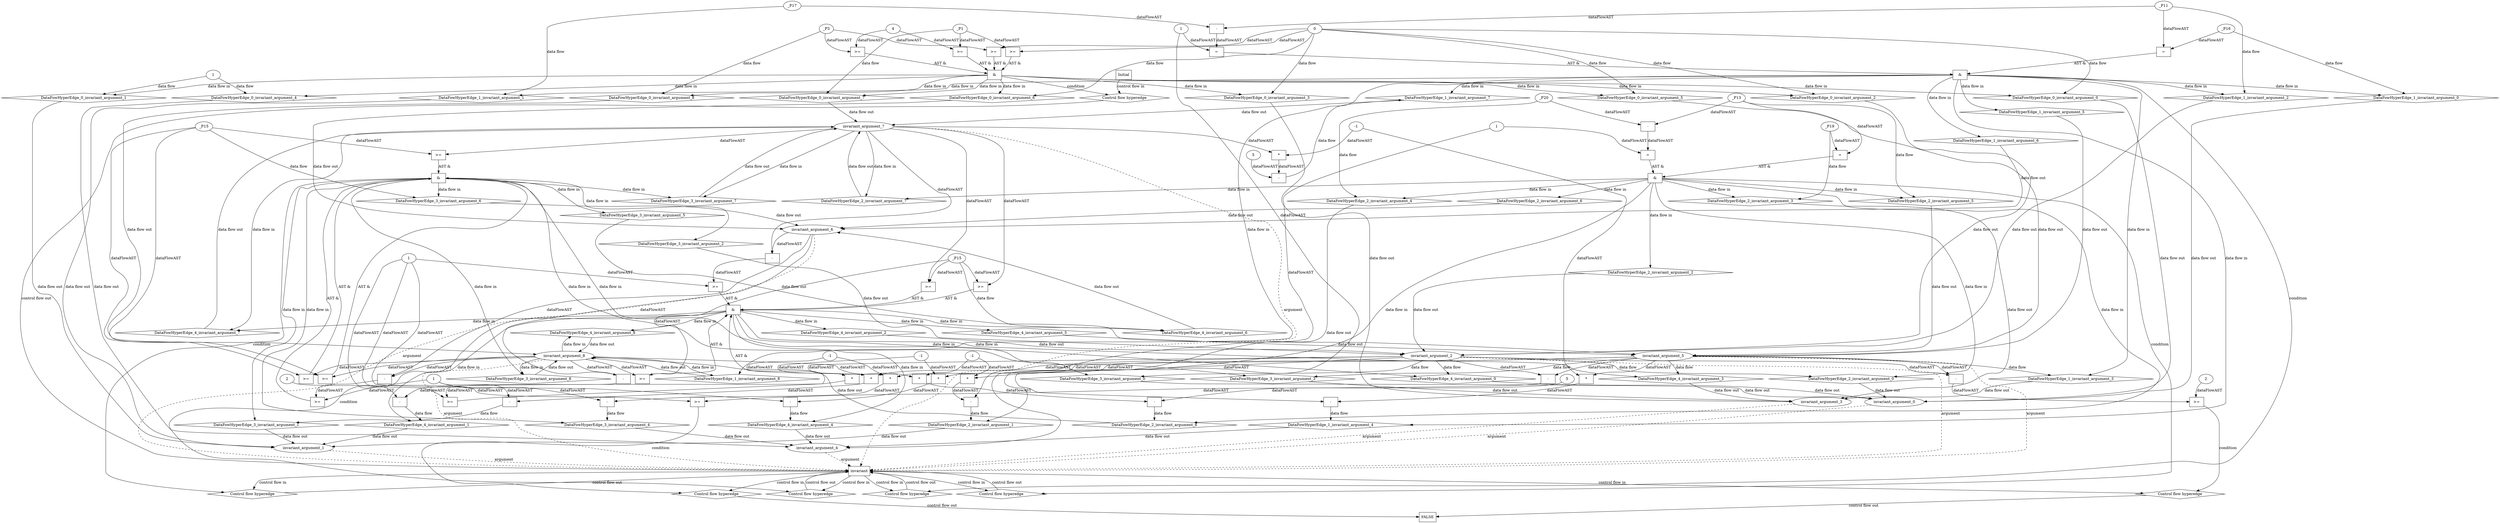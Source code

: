 digraph dag {
"invariant" [label="invariant" nodeName="invariant" class=cfn  shape="rect"];
FALSE [label="FALSE" nodeName=FALSE class=cfn  shape="rect"];
Initial [label="Initial" nodeName=Initial class=cfn  shape="rect"];
ControlFowHyperEdge_0 [label="Control flow hyperedge" nodeName=ControlFowHyperEdge_0 class=controlFlowHyperEdge shape="diamond"];
"Initial" -> ControlFowHyperEdge_0 [label="control flow in"]
ControlFowHyperEdge_0 -> "invariant" [label="control flow out"]
ControlFowHyperEdge_1 [label="Control flow hyperedge" nodeName=ControlFowHyperEdge_1 class=controlFlowHyperEdge shape="diamond"];
"invariant" -> ControlFowHyperEdge_1 [label="control flow in"]
ControlFowHyperEdge_1 -> "invariant" [label="control flow out"]
ControlFowHyperEdge_2 [label="Control flow hyperedge" nodeName=ControlFowHyperEdge_2 class=controlFlowHyperEdge shape="diamond"];
"invariant" -> ControlFowHyperEdge_2 [label="control flow in"]
ControlFowHyperEdge_2 -> "invariant" [label="control flow out"]
ControlFowHyperEdge_3 [label="Control flow hyperedge" nodeName=ControlFowHyperEdge_3 class=controlFlowHyperEdge shape="diamond"];
"invariant" -> ControlFowHyperEdge_3 [label="control flow in"]
ControlFowHyperEdge_3 -> "invariant" [label="control flow out"]
ControlFowHyperEdge_4 [label="Control flow hyperedge" nodeName=ControlFowHyperEdge_4 class=controlFlowHyperEdge shape="diamond"];
"invariant" -> ControlFowHyperEdge_4 [label="control flow in"]
ControlFowHyperEdge_4 -> "invariant" [label="control flow out"]
ControlFowHyperEdge_5 [label="Control flow hyperedge" nodeName=ControlFowHyperEdge_5 class=controlFlowHyperEdge shape="diamond"];
"invariant" -> ControlFowHyperEdge_5 [label="control flow in"]
ControlFowHyperEdge_5 -> "FALSE" [label="control flow out"]
ControlFowHyperEdge_6 [label="Control flow hyperedge" nodeName=ControlFowHyperEdge_6 class=controlFlowHyperEdge shape="diamond"];
"invariant" -> ControlFowHyperEdge_6 [label="control flow in"]
ControlFowHyperEdge_6 -> "FALSE" [label="control flow out"]
"invariant_argument_0" [label="invariant_argument_0" nodeName=argument0 class=argument  head="invariant" shape="oval"];
"invariant_argument_0" -> "invariant"[label="argument" style="dashed"]
"invariant_argument_1" [label="invariant_argument_1" nodeName=argument1 class=argument  head="invariant" shape="oval"];
"invariant_argument_1" -> "invariant"[label="argument" style="dashed"]
"invariant_argument_2" [label="invariant_argument_2" nodeName=argument2 class=argument  head="invariant" shape="oval"];
"invariant_argument_2" -> "invariant"[label="argument" style="dashed"]
"invariant_argument_3" [label="invariant_argument_3" nodeName=argument3 class=argument  head="invariant" shape="oval"];
"invariant_argument_3" -> "invariant"[label="argument" style="dashed"]
"invariant_argument_4" [label="invariant_argument_4" nodeName=argument4 class=argument  head="invariant" shape="oval"];
"invariant_argument_4" -> "invariant"[label="argument" style="dashed"]
"invariant_argument_5" [label="invariant_argument_5" nodeName=argument5 class=argument  head="invariant" shape="oval"];
"invariant_argument_5" -> "invariant"[label="argument" style="dashed"]
"invariant_argument_6" [label="invariant_argument_6" nodeName=argument6 class=argument  head="invariant" shape="oval"];
"invariant_argument_6" -> "invariant"[label="argument" style="dashed"]
"invariant_argument_7" [label="invariant_argument_7" nodeName=argument7 class=argument  head="invariant" shape="oval"];
"invariant_argument_7" -> "invariant"[label="argument" style="dashed"]
"invariant_argument_8" [label="invariant_argument_8" nodeName=argument8 class=argument  head="invariant" shape="oval"];
"invariant_argument_8" -> "invariant"[label="argument" style="dashed"]

"xxxinvariant___Initial_0xxx_and" [label="&" nodeName="xxxinvariant___Initial_0xxx_and" class=Operator shape="rect"];
"xxxinvariant___Initial_0xxxguard_0_node_0" [label=">=" nodeName="xxxinvariant___Initial_0xxxguard_0_node_0" class=Operator  shape="rect"];
"xxxinvariant___Initial_0xxxdataFlow7_node_0" -> "xxxinvariant___Initial_0xxxguard_0_node_0"[label="dataFlowAST"]
"xxxinvariant___Initial_0xxxdataFlow_0_node_0" -> "xxxinvariant___Initial_0xxxguard_0_node_0"[label="dataFlowAST"]

"xxxinvariant___Initial_0xxxguard_0_node_0" -> "xxxinvariant___Initial_0xxx_and" [label="AST &"];
"xxxinvariant___Initial_0xxxguard1_node_0" [label=">=" nodeName="xxxinvariant___Initial_0xxxguard1_node_0" class=Operator  shape="rect"];
"xxxinvariant___Initial_0xxxguard1_node_1" [label="4" nodeName="xxxinvariant___Initial_0xxxguard1_node_1" class=Literal ];
"xxxinvariant___Initial_0xxxguard1_node_1" -> "xxxinvariant___Initial_0xxxguard1_node_0"[label="dataFlowAST"]
"xxxinvariant___Initial_0xxxdataFlow7_node_0" -> "xxxinvariant___Initial_0xxxguard1_node_0"[label="dataFlowAST"]

"xxxinvariant___Initial_0xxxguard1_node_0" -> "xxxinvariant___Initial_0xxx_and" [label="AST &"];
"xxxinvariant___Initial_0xxxguard2_node_0" [label=">=" nodeName="xxxinvariant___Initial_0xxxguard2_node_0" class=Operator  shape="rect"];
"xxxinvariant___Initial_0xxxdataFlow1_node_0" -> "xxxinvariant___Initial_0xxxguard2_node_0"[label="dataFlowAST"]
"xxxinvariant___Initial_0xxxdataFlow_0_node_0" -> "xxxinvariant___Initial_0xxxguard2_node_0"[label="dataFlowAST"]

"xxxinvariant___Initial_0xxxguard2_node_0" -> "xxxinvariant___Initial_0xxx_and" [label="AST &"];
"xxxinvariant___Initial_0xxxguard3_node_0" [label=">=" nodeName="xxxinvariant___Initial_0xxxguard3_node_0" class=Operator  shape="rect"];
"xxxinvariant___Initial_0xxxguard1_node_1" -> "xxxinvariant___Initial_0xxxguard3_node_0"[label="dataFlowAST"]
"xxxinvariant___Initial_0xxxdataFlow1_node_0" -> "xxxinvariant___Initial_0xxxguard3_node_0"[label="dataFlowAST"]

"xxxinvariant___Initial_0xxxguard3_node_0" -> "xxxinvariant___Initial_0xxx_and" [label="AST &"];
"xxxinvariant___Initial_0xxx_and" -> "ControlFowHyperEdge_0" [label="condition"];
"xxxinvariant___Initial_0xxxdataFlow_0_node_0" [label="0" nodeName="xxxinvariant___Initial_0xxxdataFlow_0_node_0" class=Literal ];

"xxxinvariant___Initial_0xxxdataFlow_0_node_0" -> "DataFowHyperEdge_0_invariant_argument_2" [label="data flow"];
"xxxinvariant___Initial_0xxxdataFlow1_node_0" [label="_P3" nodeName="xxxinvariant___Initial_0xxxdataFlow1_node_0" class=Constant ];

"xxxinvariant___Initial_0xxxdataFlow1_node_0" -> "DataFowHyperEdge_0_invariant_argument_8" [label="data flow"];
"xxxinvariant___Initial_0xxxdataFlow2_node_0" [label="1" nodeName="xxxinvariant___Initial_0xxxdataFlow2_node_0" class=Literal ];

"xxxinvariant___Initial_0xxxdataFlow2_node_0" -> "DataFowHyperEdge_0_invariant_argument_1" [label="data flow"];

"xxxinvariant___Initial_0xxxdataFlow2_node_0" -> "DataFowHyperEdge_0_invariant_argument_4" [label="data flow"];

"xxxinvariant___Initial_0xxxdataFlow_0_node_0" -> "DataFowHyperEdge_0_invariant_argument_0" [label="data flow"];

"xxxinvariant___Initial_0xxxdataFlow_0_node_0" -> "DataFowHyperEdge_0_invariant_argument_5" [label="data flow"];

"xxxinvariant___Initial_0xxxdataFlow_0_node_0" -> "DataFowHyperEdge_0_invariant_argument_3" [label="data flow"];
"xxxinvariant___Initial_0xxxdataFlow7_node_0" [label="_P1" nodeName="xxxinvariant___Initial_0xxxdataFlow7_node_0" class=Constant ];

"xxxinvariant___Initial_0xxxdataFlow7_node_0" -> "DataFowHyperEdge_0_invariant_argument_7" [label="data flow"];

"xxxinvariant___Initial_0xxxdataFlow_0_node_0" -> "DataFowHyperEdge_0_invariant_argument_6" [label="data flow"];
"xxxinvariant___invariant_1xxx_and" [label="&" nodeName="xxxinvariant___invariant_1xxx_and" class=Operator shape="rect"];
"xxxinvariant___invariant_1xxxguard_0_node_0" [label="=" nodeName="xxxinvariant___invariant_1xxxguard_0_node_0" class=Operator  shape="rect"];
"xxxinvariant___invariant_1xxxguard_0_node_1" [label="-" nodeName="xxxinvariant___invariant_1xxxguard_0_node_1" class= Operator shape="rect"];
"xxxinvariant___invariant_1xxxguard_0_node_1" -> "xxxinvariant___invariant_1xxxguard_0_node_0"[label="dataFlowAST"]
"xxxinvariant___invariant_1xxxdataFlow2_node_1" -> "xxxinvariant___invariant_1xxxguard_0_node_0"[label="dataFlowAST"]
"xxxinvariant___invariant_1xxxdataFlow1_node_0" -> "xxxinvariant___invariant_1xxxguard_0_node_1"[label="dataFlowAST"]
"xxxinvariant___invariant_1xxxdataFlow_0_node_0" -> "xxxinvariant___invariant_1xxxguard_0_node_1"[label="dataFlowAST"]

"xxxinvariant___invariant_1xxxguard_0_node_0" -> "xxxinvariant___invariant_1xxx_and" [label="AST &"];
"xxxinvariant___invariant_1xxxguard1_node_0" [label="=" nodeName="xxxinvariant___invariant_1xxxguard1_node_0" class=Operator  shape="rect"];
"xxxinvariant___invariant_1xxxdataFlow3_node_0" -> "xxxinvariant___invariant_1xxxguard1_node_0"[label="dataFlowAST"]
"xxxinvariant___invariant_1xxxdataFlow_0_node_0" -> "xxxinvariant___invariant_1xxxguard1_node_0"[label="dataFlowAST"]

"xxxinvariant___invariant_1xxxguard1_node_0" -> "xxxinvariant___invariant_1xxx_and" [label="AST &"];
"xxxinvariant___invariant_1xxx_and" -> "ControlFowHyperEdge_1" [label="condition"];
"xxxinvariant___invariant_1xxxdataFlow_0_node_0" [label="_P11" nodeName="xxxinvariant___invariant_1xxxdataFlow_0_node_0" class=Constant ];

"xxxinvariant___invariant_1xxxdataFlow_0_node_0" -> "DataFowHyperEdge_1_invariant_argument_2" [label="data flow"];
"xxxinvariant___invariant_1xxxdataFlow1_node_0" [label="_P17" nodeName="xxxinvariant___invariant_1xxxdataFlow1_node_0" class=Constant ];

"xxxinvariant___invariant_1xxxdataFlow1_node_0" -> "DataFowHyperEdge_1_invariant_argument_1" [label="data flow"];
"xxxinvariant___invariant_1xxxdataFlow2_node_0" [label="-" nodeName="xxxinvariant___invariant_1xxxdataFlow2_node_0" class= Operator shape="rect"];
"xxxinvariant___invariant_1xxxdataFlow2_node_1" [label="1" nodeName="xxxinvariant___invariant_1xxxdataFlow2_node_1" class=Literal ];
"xxxinvariant___invariant_1xxxdataFlow2_node_2" [label="*" nodeName="xxxinvariant___invariant_1xxxdataFlow2_node_2" class=Operator  shape="rect"];
"xxxinvariant___invariant_1xxxdataFlow2_node_3" [label="-1" nodeName="xxxinvariant___invariant_1xxxdataFlow2_node_3" class=Coeff ];
"xxxinvariant___invariant_1xxxdataFlow2_node_1" -> "xxxinvariant___invariant_1xxxdataFlow2_node_0"[label="dataFlowAST"]
"xxxinvariant___invariant_1xxxdataFlow2_node_2" -> "xxxinvariant___invariant_1xxxdataFlow2_node_0"[label="dataFlowAST"]
"invariant_argument_5" -> "xxxinvariant___invariant_1xxxdataFlow2_node_2"[label="dataFlowAST"]
"xxxinvariant___invariant_1xxxdataFlow2_node_3" -> "xxxinvariant___invariant_1xxxdataFlow2_node_2"[label="dataFlowAST"]

"xxxinvariant___invariant_1xxxdataFlow2_node_0" -> "DataFowHyperEdge_1_invariant_argument_4" [label="data flow"];
"xxxinvariant___invariant_1xxxdataFlow3_node_0" [label="_P16" nodeName="xxxinvariant___invariant_1xxxdataFlow3_node_0" class=Constant ];

"xxxinvariant___invariant_1xxxdataFlow3_node_0" -> "DataFowHyperEdge_1_invariant_argument_0" [label="data flow"];

"invariant_argument_5" -> "DataFowHyperEdge_1_invariant_argument_3" [label="data flow"];
"xxxinvariant___invariant_1xxxdataFlow5_node_0" [label="-" nodeName="xxxinvariant___invariant_1xxxdataFlow5_node_0" class= Operator shape="rect"];
"xxxinvariant___invariant_1xxxdataFlow5_node_1" [label="5" nodeName="xxxinvariant___invariant_1xxxdataFlow5_node_1" class=Literal ];
"xxxinvariant___invariant_1xxxdataFlow5_node_2" [label="*" nodeName="xxxinvariant___invariant_1xxxdataFlow5_node_2" class=Operator  shape="rect"];
"xxxinvariant___invariant_1xxxdataFlow2_node_3" [label="-1" nodeName="xxxinvariant___invariant_1xxxdataFlow2_node_3" class=Coeff ];
"xxxinvariant___invariant_1xxxdataFlow5_node_1" -> "xxxinvariant___invariant_1xxxdataFlow5_node_0"[label="dataFlowAST"]
"xxxinvariant___invariant_1xxxdataFlow5_node_2" -> "xxxinvariant___invariant_1xxxdataFlow5_node_0"[label="dataFlowAST"]
"invariant_argument_7" -> "xxxinvariant___invariant_1xxxdataFlow5_node_2"[label="dataFlowAST"]
"xxxinvariant___invariant_1xxxdataFlow2_node_3" -> "xxxinvariant___invariant_1xxxdataFlow5_node_2"[label="dataFlowAST"]

"xxxinvariant___invariant_1xxxdataFlow5_node_0" -> "DataFowHyperEdge_1_invariant_argument_7" [label="data flow"];
"xxxinvariant___invariant_2xxx_and" [label="&" nodeName="xxxinvariant___invariant_2xxx_and" class=Operator shape="rect"];
"xxxinvariant___invariant_2xxxguard_0_node_0" [label="=" nodeName="xxxinvariant___invariant_2xxxguard_0_node_0" class=Operator  shape="rect"];
"xxxinvariant___invariant_2xxxguard_0_node_1" [label="-" nodeName="xxxinvariant___invariant_2xxxguard_0_node_1" class= Operator shape="rect"];
"xxxinvariant___invariant_2xxxguard_0_node_1" -> "xxxinvariant___invariant_2xxxguard_0_node_0"[label="dataFlowAST"]
"xxxinvariant___invariant_2xxxdataFlow1_node_1" -> "xxxinvariant___invariant_2xxxguard_0_node_0"[label="dataFlowAST"]
"xxxinvariant___invariant_2xxxdataFlow2_node_0" -> "xxxinvariant___invariant_2xxxguard_0_node_1"[label="dataFlowAST"]
"xxxinvariant___invariant_2xxxdataFlow4_node_0" -> "xxxinvariant___invariant_2xxxguard_0_node_1"[label="dataFlowAST"]

"xxxinvariant___invariant_2xxxguard_0_node_0" -> "xxxinvariant___invariant_2xxx_and" [label="AST &"];
"xxxinvariant___invariant_2xxxguard1_node_0" [label="=" nodeName="xxxinvariant___invariant_2xxxguard1_node_0" class=Operator  shape="rect"];
"xxxinvariant___invariant_2xxxdataFlow5_node_0" -> "xxxinvariant___invariant_2xxxguard1_node_0"[label="dataFlowAST"]
"xxxinvariant___invariant_2xxxdataFlow4_node_0" -> "xxxinvariant___invariant_2xxxguard1_node_0"[label="dataFlowAST"]

"xxxinvariant___invariant_2xxxguard1_node_0" -> "xxxinvariant___invariant_2xxx_and" [label="AST &"];
"xxxinvariant___invariant_2xxx_and" -> "ControlFowHyperEdge_2" [label="condition"];
"xxxinvariant___invariant_2xxxdataFlow_0_node_0" [label="-" nodeName="xxxinvariant___invariant_2xxxdataFlow_0_node_0" class= Operator shape="rect"];
"xxxinvariant___invariant_2xxxdataFlow_0_node_1" [label="5" nodeName="xxxinvariant___invariant_2xxxdataFlow_0_node_1" class=Literal ];
"xxxinvariant___invariant_2xxxdataFlow_0_node_2" [label="*" nodeName="xxxinvariant___invariant_2xxxdataFlow_0_node_2" class=Operator  shape="rect"];
"xxxinvariant___invariant_2xxxdataFlow_0_node_3" [label="-1" nodeName="xxxinvariant___invariant_2xxxdataFlow_0_node_3" class=Coeff ];
"xxxinvariant___invariant_2xxxdataFlow_0_node_1" -> "xxxinvariant___invariant_2xxxdataFlow_0_node_0"[label="dataFlowAST"]
"xxxinvariant___invariant_2xxxdataFlow_0_node_2" -> "xxxinvariant___invariant_2xxxdataFlow_0_node_0"[label="dataFlowAST"]
"invariant_argument_8" -> "xxxinvariant___invariant_2xxxdataFlow_0_node_2"[label="dataFlowAST"]
"xxxinvariant___invariant_2xxxdataFlow_0_node_3" -> "xxxinvariant___invariant_2xxxdataFlow_0_node_2"[label="dataFlowAST"]

"xxxinvariant___invariant_2xxxdataFlow_0_node_0" -> "DataFowHyperEdge_2_invariant_argument_8" [label="data flow"];
"xxxinvariant___invariant_2xxxdataFlow1_node_0" [label="-" nodeName="xxxinvariant___invariant_2xxxdataFlow1_node_0" class= Operator shape="rect"];
"xxxinvariant___invariant_2xxxdataFlow1_node_1" [label="1" nodeName="xxxinvariant___invariant_2xxxdataFlow1_node_1" class=Literal ];
"xxxinvariant___invariant_2xxxdataFlow1_node_2" [label="*" nodeName="xxxinvariant___invariant_2xxxdataFlow1_node_2" class=Operator  shape="rect"];
"xxxinvariant___invariant_2xxxdataFlow_0_node_3" [label="-1" nodeName="xxxinvariant___invariant_2xxxdataFlow_0_node_3" class=Coeff ];
"xxxinvariant___invariant_2xxxdataFlow1_node_1" -> "xxxinvariant___invariant_2xxxdataFlow1_node_0"[label="dataFlowAST"]
"xxxinvariant___invariant_2xxxdataFlow1_node_2" -> "xxxinvariant___invariant_2xxxdataFlow1_node_0"[label="dataFlowAST"]
"invariant_argument_2" -> "xxxinvariant___invariant_2xxxdataFlow1_node_2"[label="dataFlowAST"]
"xxxinvariant___invariant_2xxxdataFlow_0_node_3" -> "xxxinvariant___invariant_2xxxdataFlow1_node_2"[label="dataFlowAST"]

"xxxinvariant___invariant_2xxxdataFlow1_node_0" -> "DataFowHyperEdge_2_invariant_argument_1" [label="data flow"];
"xxxinvariant___invariant_2xxxdataFlow2_node_0" [label="_P20" nodeName="xxxinvariant___invariant_2xxxdataFlow2_node_0" class=Constant ];

"xxxinvariant___invariant_2xxxdataFlow2_node_0" -> "DataFowHyperEdge_2_invariant_argument_4" [label="data flow"];

"invariant_argument_2" -> "DataFowHyperEdge_2_invariant_argument_0" [label="data flow"];
"xxxinvariant___invariant_2xxxdataFlow4_node_0" [label="_P13" nodeName="xxxinvariant___invariant_2xxxdataFlow4_node_0" class=Constant ];

"xxxinvariant___invariant_2xxxdataFlow4_node_0" -> "DataFowHyperEdge_2_invariant_argument_5" [label="data flow"];
"xxxinvariant___invariant_2xxxdataFlow5_node_0" [label="_P19" nodeName="xxxinvariant___invariant_2xxxdataFlow5_node_0" class=Constant ];

"xxxinvariant___invariant_2xxxdataFlow5_node_0" -> "DataFowHyperEdge_2_invariant_argument_3" [label="data flow"];
"xxxinvariant___invariant_3xxx_and" [label="&" nodeName="xxxinvariant___invariant_3xxx_and" class=Operator shape="rect"];
"xxxinvariant___invariant_3xxxguard_0_node_0" [label=">=" nodeName="xxxinvariant___invariant_3xxxguard_0_node_0" class=Operator  shape="rect"];
"invariant_argument_8" -> "xxxinvariant___invariant_3xxxguard_0_node_0"[label="dataFlowAST"]
"xxxinvariant___invariant_3xxxdataFlow4_node_0" -> "xxxinvariant___invariant_3xxxguard_0_node_0"[label="dataFlowAST"]

"xxxinvariant___invariant_3xxxguard_0_node_0" -> "xxxinvariant___invariant_3xxx_and" [label="AST &"];
"xxxinvariant___invariant_3xxxguard1_node_0" [label=">=" nodeName="xxxinvariant___invariant_3xxxguard1_node_0" class=Operator  shape="rect"];
"invariant_argument_7" -> "xxxinvariant___invariant_3xxxguard1_node_0"[label="dataFlowAST"]
"xxxinvariant___invariant_3xxxdataFlow4_node_0" -> "xxxinvariant___invariant_3xxxguard1_node_0"[label="dataFlowAST"]

"xxxinvariant___invariant_3xxxguard1_node_0" -> "xxxinvariant___invariant_3xxx_and" [label="AST &"];
"xxxinvariant___invariant_3xxxguard2_node_0" [label=">=" nodeName="xxxinvariant___invariant_3xxxguard2_node_0" class=Operator  shape="rect"];
"xxxinvariant___invariant_3xxxdataFlow4_node_0" -> "xxxinvariant___invariant_3xxxguard2_node_0"[label="dataFlowAST"]
"invariant_argument_8" -> "xxxinvariant___invariant_3xxxguard2_node_0"[label="dataFlowAST"]

"xxxinvariant___invariant_3xxxguard2_node_0" -> "xxxinvariant___invariant_3xxx_and" [label="AST &"];
"xxxinvariant___invariant_3xxxguard3_node_0" [label=">=" nodeName="xxxinvariant___invariant_3xxxguard3_node_0" class=Operator  shape="rect"];
"xxxinvariant___invariant_3xxxguard3_node_1" [label="-" nodeName="xxxinvariant___invariant_3xxxguard3_node_1" class= Operator shape="rect"];
"xxxinvariant___invariant_3xxxguard3_node_1" -> "xxxinvariant___invariant_3xxxguard3_node_0"[label="dataFlowAST"]
"xxxinvariant___invariant_3xxxdataFlow_0_node_1" -> "xxxinvariant___invariant_3xxxguard3_node_0"[label="dataFlowAST"]
"invariant_argument_8" -> "xxxinvariant___invariant_3xxxguard3_node_1"[label="dataFlowAST"]
"invariant_argument_6" -> "xxxinvariant___invariant_3xxxguard3_node_1"[label="dataFlowAST"]

"xxxinvariant___invariant_3xxxguard3_node_0" -> "xxxinvariant___invariant_3xxx_and" [label="AST &"];
"xxxinvariant___invariant_3xxx_and" -> "ControlFowHyperEdge_3" [label="condition"];
"xxxinvariant___invariant_3xxxdataFlow_0_node_0" [label="-" nodeName="xxxinvariant___invariant_3xxxdataFlow_0_node_0" class= Operator shape="rect"];
"xxxinvariant___invariant_3xxxdataFlow_0_node_1" [label="1" nodeName="xxxinvariant___invariant_3xxxdataFlow_0_node_1" class=Literal ];
"xxxinvariant___invariant_3xxxdataFlow_0_node_2" [label="*" nodeName="xxxinvariant___invariant_3xxxdataFlow_0_node_2" class=Operator  shape="rect"];
"xxxinvariant___invariant_3xxxdataFlow_0_node_3" [label="-1" nodeName="xxxinvariant___invariant_3xxxdataFlow_0_node_3" class=Coeff ];
"xxxinvariant___invariant_3xxxdataFlow_0_node_1" -> "xxxinvariant___invariant_3xxxdataFlow_0_node_0"[label="dataFlowAST"]
"xxxinvariant___invariant_3xxxdataFlow_0_node_2" -> "xxxinvariant___invariant_3xxxdataFlow_0_node_0"[label="dataFlowAST"]
"invariant_argument_2" -> "xxxinvariant___invariant_3xxxdataFlow_0_node_2"[label="dataFlowAST"]
"xxxinvariant___invariant_3xxxdataFlow_0_node_3" -> "xxxinvariant___invariant_3xxxdataFlow_0_node_2"[label="dataFlowAST"]

"xxxinvariant___invariant_3xxxdataFlow_0_node_0" -> "DataFowHyperEdge_3_invariant_argument_1" [label="data flow"];
"xxxinvariant___invariant_3xxxdataFlow1_node_0" [label="-" nodeName="xxxinvariant___invariant_3xxxdataFlow1_node_0" class= Operator shape="rect"];
"xxxinvariant___invariant_3xxxdataFlow1_node_2" [label="*" nodeName="xxxinvariant___invariant_3xxxdataFlow1_node_2" class=Operator  shape="rect"];
"xxxinvariant___invariant_3xxxdataFlow_0_node_3" [label="-1" nodeName="xxxinvariant___invariant_3xxxdataFlow_0_node_3" class=Coeff ];
"xxxinvariant___invariant_3xxxdataFlow_0_node_1" -> "xxxinvariant___invariant_3xxxdataFlow1_node_0"[label="dataFlowAST"]
"xxxinvariant___invariant_3xxxdataFlow1_node_2" -> "xxxinvariant___invariant_3xxxdataFlow1_node_0"[label="dataFlowAST"]
"invariant_argument_5" -> "xxxinvariant___invariant_3xxxdataFlow1_node_2"[label="dataFlowAST"]
"xxxinvariant___invariant_3xxxdataFlow_0_node_3" -> "xxxinvariant___invariant_3xxxdataFlow1_node_2"[label="dataFlowAST"]

"xxxinvariant___invariant_3xxxdataFlow1_node_0" -> "DataFowHyperEdge_3_invariant_argument_4" [label="data flow"];

"invariant_argument_2" -> "DataFowHyperEdge_3_invariant_argument_0" [label="data flow"];

"invariant_argument_5" -> "DataFowHyperEdge_3_invariant_argument_3" [label="data flow"];
"xxxinvariant___invariant_3xxxdataFlow4_node_0" [label="_P15" nodeName="xxxinvariant___invariant_3xxxdataFlow4_node_0" class=Constant ];

"xxxinvariant___invariant_3xxxdataFlow4_node_0" -> "DataFowHyperEdge_3_invariant_argument_6" [label="data flow"];
"xxxinvariant___invariant_4xxx_and" [label="&" nodeName="xxxinvariant___invariant_4xxx_and" class=Operator shape="rect"];
"xxxinvariant___invariant_4xxxguard4_node_0" [label=">=" nodeName="xxxinvariant___invariant_4xxxguard4_node_0" class=Operator  shape="rect"];
"xxxinvariant___invariant_4xxxdataFlow4_node_0" -> "xxxinvariant___invariant_4xxxguard4_node_0"[label="dataFlowAST"]
"invariant_argument_7" -> "xxxinvariant___invariant_4xxxguard4_node_0"[label="dataFlowAST"]

"xxxinvariant___invariant_4xxxguard4_node_0" -> "xxxinvariant___invariant_4xxx_and" [label="AST &"];
"xxxinvariant___invariant_4xxxguard_0_node_0" [label=">=" nodeName="xxxinvariant___invariant_4xxxguard_0_node_0" class=Operator  shape="rect"];
"xxxinvariant___invariant_4xxxguard_0_node_1" [label="-" nodeName="xxxinvariant___invariant_4xxxguard_0_node_1" class= Operator shape="rect"];
"xxxinvariant___invariant_4xxxguard_0_node_1" -> "xxxinvariant___invariant_4xxxguard_0_node_0"[label="dataFlowAST"]
"xxxinvariant___invariant_4xxxdataFlow_0_node_1" -> "xxxinvariant___invariant_4xxxguard_0_node_0"[label="dataFlowAST"]
"invariant_argument_7" -> "xxxinvariant___invariant_4xxxguard_0_node_1"[label="dataFlowAST"]
"invariant_argument_6" -> "xxxinvariant___invariant_4xxxguard_0_node_1"[label="dataFlowAST"]

"xxxinvariant___invariant_4xxxguard_0_node_0" -> "xxxinvariant___invariant_4xxx_and" [label="AST &"];
"xxxinvariant___invariant_4xxxguard1_node_0" [label=">=" nodeName="xxxinvariant___invariant_4xxxguard1_node_0" class=Operator  shape="rect"];
"xxxinvariant___invariant_4xxxguard1_node_1" [label="-" nodeName="xxxinvariant___invariant_4xxxguard1_node_1" class= Operator shape="rect"];
"xxxinvariant___invariant_4xxxguard1_node_1" -> "xxxinvariant___invariant_4xxxguard1_node_0"[label="dataFlowAST"]
"xxxinvariant___invariant_4xxxdataFlow_0_node_1" -> "xxxinvariant___invariant_4xxxguard1_node_0"[label="dataFlowAST"]
"invariant_argument_8" -> "xxxinvariant___invariant_4xxxguard1_node_1"[label="dataFlowAST"]
"invariant_argument_6" -> "xxxinvariant___invariant_4xxxguard1_node_1"[label="dataFlowAST"]

"xxxinvariant___invariant_4xxxguard1_node_0" -> "xxxinvariant___invariant_4xxx_and" [label="AST &"];
"xxxinvariant___invariant_4xxxguard2_node_0" [label=">=" nodeName="xxxinvariant___invariant_4xxxguard2_node_0" class=Operator  shape="rect"];
"invariant_argument_8" -> "xxxinvariant___invariant_4xxxguard2_node_0"[label="dataFlowAST"]
"xxxinvariant___invariant_4xxxdataFlow4_node_0" -> "xxxinvariant___invariant_4xxxguard2_node_0"[label="dataFlowAST"]

"xxxinvariant___invariant_4xxxguard2_node_0" -> "xxxinvariant___invariant_4xxx_and" [label="AST &"];
"xxxinvariant___invariant_4xxxguard3_node_0" [label=">=" nodeName="xxxinvariant___invariant_4xxxguard3_node_0" class=Operator  shape="rect"];
"invariant_argument_7" -> "xxxinvariant___invariant_4xxxguard3_node_0"[label="dataFlowAST"]
"xxxinvariant___invariant_4xxxdataFlow4_node_0" -> "xxxinvariant___invariant_4xxxguard3_node_0"[label="dataFlowAST"]

"xxxinvariant___invariant_4xxxguard3_node_0" -> "xxxinvariant___invariant_4xxx_and" [label="AST &"];
"xxxinvariant___invariant_4xxx_and" -> "ControlFowHyperEdge_4" [label="condition"];
"xxxinvariant___invariant_4xxxdataFlow_0_node_0" [label="-" nodeName="xxxinvariant___invariant_4xxxdataFlow_0_node_0" class= Operator shape="rect"];
"xxxinvariant___invariant_4xxxdataFlow_0_node_1" [label="1" nodeName="xxxinvariant___invariant_4xxxdataFlow_0_node_1" class=Literal ];
"xxxinvariant___invariant_4xxxdataFlow_0_node_2" [label="*" nodeName="xxxinvariant___invariant_4xxxdataFlow_0_node_2" class=Operator  shape="rect"];
"xxxinvariant___invariant_4xxxdataFlow_0_node_3" [label="-1" nodeName="xxxinvariant___invariant_4xxxdataFlow_0_node_3" class=Coeff ];
"xxxinvariant___invariant_4xxxdataFlow_0_node_1" -> "xxxinvariant___invariant_4xxxdataFlow_0_node_0"[label="dataFlowAST"]
"xxxinvariant___invariant_4xxxdataFlow_0_node_2" -> "xxxinvariant___invariant_4xxxdataFlow_0_node_0"[label="dataFlowAST"]
"invariant_argument_2" -> "xxxinvariant___invariant_4xxxdataFlow_0_node_2"[label="dataFlowAST"]
"xxxinvariant___invariant_4xxxdataFlow_0_node_3" -> "xxxinvariant___invariant_4xxxdataFlow_0_node_2"[label="dataFlowAST"]

"xxxinvariant___invariant_4xxxdataFlow_0_node_0" -> "DataFowHyperEdge_4_invariant_argument_1" [label="data flow"];
"xxxinvariant___invariant_4xxxdataFlow1_node_0" [label="-" nodeName="xxxinvariant___invariant_4xxxdataFlow1_node_0" class= Operator shape="rect"];
"xxxinvariant___invariant_4xxxdataFlow1_node_2" [label="*" nodeName="xxxinvariant___invariant_4xxxdataFlow1_node_2" class=Operator  shape="rect"];
"xxxinvariant___invariant_4xxxdataFlow_0_node_3" [label="-1" nodeName="xxxinvariant___invariant_4xxxdataFlow_0_node_3" class=Coeff ];
"xxxinvariant___invariant_4xxxdataFlow_0_node_1" -> "xxxinvariant___invariant_4xxxdataFlow1_node_0"[label="dataFlowAST"]
"xxxinvariant___invariant_4xxxdataFlow1_node_2" -> "xxxinvariant___invariant_4xxxdataFlow1_node_0"[label="dataFlowAST"]
"invariant_argument_5" -> "xxxinvariant___invariant_4xxxdataFlow1_node_2"[label="dataFlowAST"]
"xxxinvariant___invariant_4xxxdataFlow_0_node_3" -> "xxxinvariant___invariant_4xxxdataFlow1_node_2"[label="dataFlowAST"]

"xxxinvariant___invariant_4xxxdataFlow1_node_0" -> "DataFowHyperEdge_4_invariant_argument_4" [label="data flow"];

"invariant_argument_2" -> "DataFowHyperEdge_4_invariant_argument_0" [label="data flow"];

"invariant_argument_5" -> "DataFowHyperEdge_4_invariant_argument_3" [label="data flow"];
"xxxinvariant___invariant_4xxxdataFlow4_node_0" [label="_P15" nodeName="xxxinvariant___invariant_4xxxdataFlow4_node_0" class=Constant ];

"xxxinvariant___invariant_4xxxdataFlow4_node_0" -> "DataFowHyperEdge_4_invariant_argument_6" [label="data flow"];
"xxxFALSE___invariant_5xxxguard_0_node_0" [label=">=" nodeName="xxxFALSE___invariant_5xxxguard_0_node_0" class=Operator  shape="rect"];
"xxxFALSE___invariant_5xxxguard_0_node_1" [label="-" nodeName="xxxFALSE___invariant_5xxxguard_0_node_1" class= Operator shape="rect"];
"xxxFALSE___invariant_5xxxguard_0_node_4" [label="2" nodeName="xxxFALSE___invariant_5xxxguard_0_node_4" class=Literal ];
"xxxFALSE___invariant_5xxxguard_0_node_1" -> "xxxFALSE___invariant_5xxxguard_0_node_0"[label="dataFlowAST"]
"xxxFALSE___invariant_5xxxguard_0_node_4" -> "xxxFALSE___invariant_5xxxguard_0_node_0"[label="dataFlowAST"]
"invariant_argument_2" -> "xxxFALSE___invariant_5xxxguard_0_node_1"[label="dataFlowAST"]
"invariant_argument_5" -> "xxxFALSE___invariant_5xxxguard_0_node_1"[label="dataFlowAST"]

"xxxFALSE___invariant_5xxxguard_0_node_0" -> "ControlFowHyperEdge_5" [label="condition"];
"xxxFALSE___invariant_6xxxguard_0_node_0" [label=">=" nodeName="xxxFALSE___invariant_6xxxguard_0_node_0" class=Operator  shape="rect"];
"xxxFALSE___invariant_6xxxguard_0_node_1" [label="-" nodeName="xxxFALSE___invariant_6xxxguard_0_node_1" class= Operator shape="rect"];
"xxxFALSE___invariant_6xxxguard_0_node_4" [label="2" nodeName="xxxFALSE___invariant_6xxxguard_0_node_4" class=Literal ];
"xxxFALSE___invariant_6xxxguard_0_node_1" -> "xxxFALSE___invariant_6xxxguard_0_node_0"[label="dataFlowAST"]
"xxxFALSE___invariant_6xxxguard_0_node_4" -> "xxxFALSE___invariant_6xxxguard_0_node_0"[label="dataFlowAST"]
"invariant_argument_5" -> "xxxFALSE___invariant_6xxxguard_0_node_1"[label="dataFlowAST"]
"invariant_argument_2" -> "xxxFALSE___invariant_6xxxguard_0_node_1"[label="dataFlowAST"]

"xxxFALSE___invariant_6xxxguard_0_node_0" -> "ControlFowHyperEdge_6" [label="condition"];
"DataFowHyperEdge_0_invariant_argument_0" [label="DataFowHyperEdge_0_invariant_argument_0" nodeName="DataFowHyperEdge_0_invariant_argument_0" class=DataFlowHyperedge shape="diamond"];
"DataFowHyperEdge_0_invariant_argument_0" -> "invariant_argument_0"[label="data flow out"]
"xxxinvariant___Initial_0xxx_and" -> "DataFowHyperEdge_0_invariant_argument_0"[label="data flow in"]
"DataFowHyperEdge_0_invariant_argument_1" [label="DataFowHyperEdge_0_invariant_argument_1" nodeName="DataFowHyperEdge_0_invariant_argument_1" class=DataFlowHyperedge shape="diamond"];
"DataFowHyperEdge_0_invariant_argument_1" -> "invariant_argument_1"[label="data flow out"]
"xxxinvariant___Initial_0xxx_and" -> "DataFowHyperEdge_0_invariant_argument_1"[label="data flow in"]
"DataFowHyperEdge_0_invariant_argument_2" [label="DataFowHyperEdge_0_invariant_argument_2" nodeName="DataFowHyperEdge_0_invariant_argument_2" class=DataFlowHyperedge shape="diamond"];
"DataFowHyperEdge_0_invariant_argument_2" -> "invariant_argument_2"[label="data flow out"]
"xxxinvariant___Initial_0xxx_and" -> "DataFowHyperEdge_0_invariant_argument_2"[label="data flow in"]
"DataFowHyperEdge_0_invariant_argument_3" [label="DataFowHyperEdge_0_invariant_argument_3" nodeName="DataFowHyperEdge_0_invariant_argument_3" class=DataFlowHyperedge shape="diamond"];
"DataFowHyperEdge_0_invariant_argument_3" -> "invariant_argument_3"[label="data flow out"]
"xxxinvariant___Initial_0xxx_and" -> "DataFowHyperEdge_0_invariant_argument_3"[label="data flow in"]
"DataFowHyperEdge_0_invariant_argument_4" [label="DataFowHyperEdge_0_invariant_argument_4" nodeName="DataFowHyperEdge_0_invariant_argument_4" class=DataFlowHyperedge shape="diamond"];
"DataFowHyperEdge_0_invariant_argument_4" -> "invariant_argument_4"[label="data flow out"]
"xxxinvariant___Initial_0xxx_and" -> "DataFowHyperEdge_0_invariant_argument_4"[label="data flow in"]
"DataFowHyperEdge_0_invariant_argument_5" [label="DataFowHyperEdge_0_invariant_argument_5" nodeName="DataFowHyperEdge_0_invariant_argument_5" class=DataFlowHyperedge shape="diamond"];
"DataFowHyperEdge_0_invariant_argument_5" -> "invariant_argument_5"[label="data flow out"]
"xxxinvariant___Initial_0xxx_and" -> "DataFowHyperEdge_0_invariant_argument_5"[label="data flow in"]
"DataFowHyperEdge_0_invariant_argument_6" [label="DataFowHyperEdge_0_invariant_argument_6" nodeName="DataFowHyperEdge_0_invariant_argument_6" class=DataFlowHyperedge shape="diamond"];
"DataFowHyperEdge_0_invariant_argument_6" -> "invariant_argument_6"[label="data flow out"]
"xxxinvariant___Initial_0xxx_and" -> "DataFowHyperEdge_0_invariant_argument_6"[label="data flow in"]
"DataFowHyperEdge_0_invariant_argument_7" [label="DataFowHyperEdge_0_invariant_argument_7" nodeName="DataFowHyperEdge_0_invariant_argument_7" class=DataFlowHyperedge shape="diamond"];
"DataFowHyperEdge_0_invariant_argument_7" -> "invariant_argument_7"[label="data flow out"]
"xxxinvariant___Initial_0xxx_and" -> "DataFowHyperEdge_0_invariant_argument_7"[label="data flow in"]
"DataFowHyperEdge_0_invariant_argument_8" [label="DataFowHyperEdge_0_invariant_argument_8" nodeName="DataFowHyperEdge_0_invariant_argument_8" class=DataFlowHyperedge shape="diamond"];
"DataFowHyperEdge_0_invariant_argument_8" -> "invariant_argument_8"[label="data flow out"]
"xxxinvariant___Initial_0xxx_and" -> "DataFowHyperEdge_0_invariant_argument_8"[label="data flow in"]
"DataFowHyperEdge_1_invariant_argument_0" [label="DataFowHyperEdge_1_invariant_argument_0" nodeName="DataFowHyperEdge_1_invariant_argument_0" class=DataFlowHyperedge shape="diamond"];
"DataFowHyperEdge_1_invariant_argument_0" -> "invariant_argument_0"[label="data flow out"]
"xxxinvariant___invariant_1xxx_and" -> "DataFowHyperEdge_1_invariant_argument_0"[label="data flow in"]
"DataFowHyperEdge_1_invariant_argument_1" [label="DataFowHyperEdge_1_invariant_argument_1" nodeName="DataFowHyperEdge_1_invariant_argument_1" class=DataFlowHyperedge shape="diamond"];
"DataFowHyperEdge_1_invariant_argument_1" -> "invariant_argument_1"[label="data flow out"]
"xxxinvariant___invariant_1xxx_and" -> "DataFowHyperEdge_1_invariant_argument_1"[label="data flow in"]
"DataFowHyperEdge_1_invariant_argument_2" [label="DataFowHyperEdge_1_invariant_argument_2" nodeName="DataFowHyperEdge_1_invariant_argument_2" class=DataFlowHyperedge shape="diamond"];
"DataFowHyperEdge_1_invariant_argument_2" -> "invariant_argument_2"[label="data flow out"]
"xxxinvariant___invariant_1xxx_and" -> "DataFowHyperEdge_1_invariant_argument_2"[label="data flow in"]
"DataFowHyperEdge_1_invariant_argument_3" [label="DataFowHyperEdge_1_invariant_argument_3" nodeName="DataFowHyperEdge_1_invariant_argument_3" class=DataFlowHyperedge shape="diamond"];
"DataFowHyperEdge_1_invariant_argument_3" -> "invariant_argument_3"[label="data flow out"]
"xxxinvariant___invariant_1xxx_and" -> "DataFowHyperEdge_1_invariant_argument_3"[label="data flow in"]
"DataFowHyperEdge_1_invariant_argument_4" [label="DataFowHyperEdge_1_invariant_argument_4" nodeName="DataFowHyperEdge_1_invariant_argument_4" class=DataFlowHyperedge shape="diamond"];
"DataFowHyperEdge_1_invariant_argument_4" -> "invariant_argument_4"[label="data flow out"]
"xxxinvariant___invariant_1xxx_and" -> "DataFowHyperEdge_1_invariant_argument_4"[label="data flow in"]
"DataFowHyperEdge_1_invariant_argument_5" [label="DataFowHyperEdge_1_invariant_argument_5" nodeName="DataFowHyperEdge_1_invariant_argument_5" class=DataFlowHyperedge shape="diamond"];
"DataFowHyperEdge_1_invariant_argument_5" -> "invariant_argument_5"[label="data flow out"]
"xxxinvariant___invariant_1xxx_and" -> "DataFowHyperEdge_1_invariant_argument_5"[label="data flow in"]
"DataFowHyperEdge_1_invariant_argument_6" [label="DataFowHyperEdge_1_invariant_argument_6" nodeName="DataFowHyperEdge_1_invariant_argument_6" class=DataFlowHyperedge shape="diamond"];
"DataFowHyperEdge_1_invariant_argument_6" -> "invariant_argument_6"[label="data flow out"]
"xxxinvariant___invariant_1xxx_and" -> "DataFowHyperEdge_1_invariant_argument_6"[label="data flow in"]
"DataFowHyperEdge_1_invariant_argument_7" [label="DataFowHyperEdge_1_invariant_argument_7" nodeName="DataFowHyperEdge_1_invariant_argument_7" class=DataFlowHyperedge shape="diamond"];
"DataFowHyperEdge_1_invariant_argument_7" -> "invariant_argument_7"[label="data flow out"]
"xxxinvariant___invariant_1xxx_and" -> "DataFowHyperEdge_1_invariant_argument_7"[label="data flow in"]
"DataFowHyperEdge_1_invariant_argument_8" [label="DataFowHyperEdge_1_invariant_argument_8" nodeName="DataFowHyperEdge_1_invariant_argument_8" class=DataFlowHyperedge shape="diamond"];
"DataFowHyperEdge_1_invariant_argument_8" -> "invariant_argument_8"[label="data flow out"]
"xxxinvariant___invariant_1xxx_and" -> "DataFowHyperEdge_1_invariant_argument_8"[label="data flow in"]
"DataFowHyperEdge_2_invariant_argument_0" [label="DataFowHyperEdge_2_invariant_argument_0" nodeName="DataFowHyperEdge_2_invariant_argument_0" class=DataFlowHyperedge shape="diamond"];
"DataFowHyperEdge_2_invariant_argument_0" -> "invariant_argument_0"[label="data flow out"]
"xxxinvariant___invariant_2xxx_and" -> "DataFowHyperEdge_2_invariant_argument_0"[label="data flow in"]
"DataFowHyperEdge_2_invariant_argument_1" [label="DataFowHyperEdge_2_invariant_argument_1" nodeName="DataFowHyperEdge_2_invariant_argument_1" class=DataFlowHyperedge shape="diamond"];
"DataFowHyperEdge_2_invariant_argument_1" -> "invariant_argument_1"[label="data flow out"]
"xxxinvariant___invariant_2xxx_and" -> "DataFowHyperEdge_2_invariant_argument_1"[label="data flow in"]
"DataFowHyperEdge_2_invariant_argument_2" [label="DataFowHyperEdge_2_invariant_argument_2" nodeName="DataFowHyperEdge_2_invariant_argument_2" class=DataFlowHyperedge shape="diamond"];
"DataFowHyperEdge_2_invariant_argument_2" -> "invariant_argument_2"[label="data flow out"]
"xxxinvariant___invariant_2xxx_and" -> "DataFowHyperEdge_2_invariant_argument_2"[label="data flow in"]
"DataFowHyperEdge_2_invariant_argument_3" [label="DataFowHyperEdge_2_invariant_argument_3" nodeName="DataFowHyperEdge_2_invariant_argument_3" class=DataFlowHyperedge shape="diamond"];
"DataFowHyperEdge_2_invariant_argument_3" -> "invariant_argument_3"[label="data flow out"]
"xxxinvariant___invariant_2xxx_and" -> "DataFowHyperEdge_2_invariant_argument_3"[label="data flow in"]
"DataFowHyperEdge_2_invariant_argument_4" [label="DataFowHyperEdge_2_invariant_argument_4" nodeName="DataFowHyperEdge_2_invariant_argument_4" class=DataFlowHyperedge shape="diamond"];
"DataFowHyperEdge_2_invariant_argument_4" -> "invariant_argument_4"[label="data flow out"]
"xxxinvariant___invariant_2xxx_and" -> "DataFowHyperEdge_2_invariant_argument_4"[label="data flow in"]
"DataFowHyperEdge_2_invariant_argument_5" [label="DataFowHyperEdge_2_invariant_argument_5" nodeName="DataFowHyperEdge_2_invariant_argument_5" class=DataFlowHyperedge shape="diamond"];
"DataFowHyperEdge_2_invariant_argument_5" -> "invariant_argument_5"[label="data flow out"]
"xxxinvariant___invariant_2xxx_and" -> "DataFowHyperEdge_2_invariant_argument_5"[label="data flow in"]
"DataFowHyperEdge_2_invariant_argument_6" [label="DataFowHyperEdge_2_invariant_argument_6" nodeName="DataFowHyperEdge_2_invariant_argument_6" class=DataFlowHyperedge shape="diamond"];
"DataFowHyperEdge_2_invariant_argument_6" -> "invariant_argument_6"[label="data flow out"]
"xxxinvariant___invariant_2xxx_and" -> "DataFowHyperEdge_2_invariant_argument_6"[label="data flow in"]
"DataFowHyperEdge_2_invariant_argument_7" [label="DataFowHyperEdge_2_invariant_argument_7" nodeName="DataFowHyperEdge_2_invariant_argument_7" class=DataFlowHyperedge shape="diamond"];
"DataFowHyperEdge_2_invariant_argument_7" -> "invariant_argument_7"[label="data flow out"]
"xxxinvariant___invariant_2xxx_and" -> "DataFowHyperEdge_2_invariant_argument_7"[label="data flow in"]
"DataFowHyperEdge_2_invariant_argument_8" [label="DataFowHyperEdge_2_invariant_argument_8" nodeName="DataFowHyperEdge_2_invariant_argument_8" class=DataFlowHyperedge shape="diamond"];
"DataFowHyperEdge_2_invariant_argument_8" -> "invariant_argument_8"[label="data flow out"]
"xxxinvariant___invariant_2xxx_and" -> "DataFowHyperEdge_2_invariant_argument_8"[label="data flow in"]
"DataFowHyperEdge_3_invariant_argument_0" [label="DataFowHyperEdge_3_invariant_argument_0" nodeName="DataFowHyperEdge_3_invariant_argument_0" class=DataFlowHyperedge shape="diamond"];
"DataFowHyperEdge_3_invariant_argument_0" -> "invariant_argument_0"[label="data flow out"]
"xxxinvariant___invariant_3xxx_and" -> "DataFowHyperEdge_3_invariant_argument_0"[label="data flow in"]
"DataFowHyperEdge_3_invariant_argument_1" [label="DataFowHyperEdge_3_invariant_argument_1" nodeName="DataFowHyperEdge_3_invariant_argument_1" class=DataFlowHyperedge shape="diamond"];
"DataFowHyperEdge_3_invariant_argument_1" -> "invariant_argument_1"[label="data flow out"]
"xxxinvariant___invariant_3xxx_and" -> "DataFowHyperEdge_3_invariant_argument_1"[label="data flow in"]
"DataFowHyperEdge_3_invariant_argument_2" [label="DataFowHyperEdge_3_invariant_argument_2" nodeName="DataFowHyperEdge_3_invariant_argument_2" class=DataFlowHyperedge shape="diamond"];
"DataFowHyperEdge_3_invariant_argument_2" -> "invariant_argument_2"[label="data flow out"]
"xxxinvariant___invariant_3xxx_and" -> "DataFowHyperEdge_3_invariant_argument_2"[label="data flow in"]
"DataFowHyperEdge_3_invariant_argument_3" [label="DataFowHyperEdge_3_invariant_argument_3" nodeName="DataFowHyperEdge_3_invariant_argument_3" class=DataFlowHyperedge shape="diamond"];
"DataFowHyperEdge_3_invariant_argument_3" -> "invariant_argument_3"[label="data flow out"]
"xxxinvariant___invariant_3xxx_and" -> "DataFowHyperEdge_3_invariant_argument_3"[label="data flow in"]
"DataFowHyperEdge_3_invariant_argument_4" [label="DataFowHyperEdge_3_invariant_argument_4" nodeName="DataFowHyperEdge_3_invariant_argument_4" class=DataFlowHyperedge shape="diamond"];
"DataFowHyperEdge_3_invariant_argument_4" -> "invariant_argument_4"[label="data flow out"]
"xxxinvariant___invariant_3xxx_and" -> "DataFowHyperEdge_3_invariant_argument_4"[label="data flow in"]
"DataFowHyperEdge_3_invariant_argument_5" [label="DataFowHyperEdge_3_invariant_argument_5" nodeName="DataFowHyperEdge_3_invariant_argument_5" class=DataFlowHyperedge shape="diamond"];
"DataFowHyperEdge_3_invariant_argument_5" -> "invariant_argument_5"[label="data flow out"]
"xxxinvariant___invariant_3xxx_and" -> "DataFowHyperEdge_3_invariant_argument_5"[label="data flow in"]
"DataFowHyperEdge_3_invariant_argument_6" [label="DataFowHyperEdge_3_invariant_argument_6" nodeName="DataFowHyperEdge_3_invariant_argument_6" class=DataFlowHyperedge shape="diamond"];
"DataFowHyperEdge_3_invariant_argument_6" -> "invariant_argument_6"[label="data flow out"]
"xxxinvariant___invariant_3xxx_and" -> "DataFowHyperEdge_3_invariant_argument_6"[label="data flow in"]
"DataFowHyperEdge_3_invariant_argument_7" [label="DataFowHyperEdge_3_invariant_argument_7" nodeName="DataFowHyperEdge_3_invariant_argument_7" class=DataFlowHyperedge shape="diamond"];
"DataFowHyperEdge_3_invariant_argument_7" -> "invariant_argument_7"[label="data flow out"]
"xxxinvariant___invariant_3xxx_and" -> "DataFowHyperEdge_3_invariant_argument_7"[label="data flow in"]
"DataFowHyperEdge_3_invariant_argument_8" [label="DataFowHyperEdge_3_invariant_argument_8" nodeName="DataFowHyperEdge_3_invariant_argument_8" class=DataFlowHyperedge shape="diamond"];
"DataFowHyperEdge_3_invariant_argument_8" -> "invariant_argument_8"[label="data flow out"]
"xxxinvariant___invariant_3xxx_and" -> "DataFowHyperEdge_3_invariant_argument_8"[label="data flow in"]
"DataFowHyperEdge_4_invariant_argument_0" [label="DataFowHyperEdge_4_invariant_argument_0" nodeName="DataFowHyperEdge_4_invariant_argument_0" class=DataFlowHyperedge shape="diamond"];
"DataFowHyperEdge_4_invariant_argument_0" -> "invariant_argument_0"[label="data flow out"]
"xxxinvariant___invariant_4xxx_and" -> "DataFowHyperEdge_4_invariant_argument_0"[label="data flow in"]
"DataFowHyperEdge_4_invariant_argument_1" [label="DataFowHyperEdge_4_invariant_argument_1" nodeName="DataFowHyperEdge_4_invariant_argument_1" class=DataFlowHyperedge shape="diamond"];
"DataFowHyperEdge_4_invariant_argument_1" -> "invariant_argument_1"[label="data flow out"]
"xxxinvariant___invariant_4xxx_and" -> "DataFowHyperEdge_4_invariant_argument_1"[label="data flow in"]
"DataFowHyperEdge_4_invariant_argument_2" [label="DataFowHyperEdge_4_invariant_argument_2" nodeName="DataFowHyperEdge_4_invariant_argument_2" class=DataFlowHyperedge shape="diamond"];
"DataFowHyperEdge_4_invariant_argument_2" -> "invariant_argument_2"[label="data flow out"]
"xxxinvariant___invariant_4xxx_and" -> "DataFowHyperEdge_4_invariant_argument_2"[label="data flow in"]
"DataFowHyperEdge_4_invariant_argument_3" [label="DataFowHyperEdge_4_invariant_argument_3" nodeName="DataFowHyperEdge_4_invariant_argument_3" class=DataFlowHyperedge shape="diamond"];
"DataFowHyperEdge_4_invariant_argument_3" -> "invariant_argument_3"[label="data flow out"]
"xxxinvariant___invariant_4xxx_and" -> "DataFowHyperEdge_4_invariant_argument_3"[label="data flow in"]
"DataFowHyperEdge_4_invariant_argument_4" [label="DataFowHyperEdge_4_invariant_argument_4" nodeName="DataFowHyperEdge_4_invariant_argument_4" class=DataFlowHyperedge shape="diamond"];
"DataFowHyperEdge_4_invariant_argument_4" -> "invariant_argument_4"[label="data flow out"]
"xxxinvariant___invariant_4xxx_and" -> "DataFowHyperEdge_4_invariant_argument_4"[label="data flow in"]
"DataFowHyperEdge_4_invariant_argument_5" [label="DataFowHyperEdge_4_invariant_argument_5" nodeName="DataFowHyperEdge_4_invariant_argument_5" class=DataFlowHyperedge shape="diamond"];
"DataFowHyperEdge_4_invariant_argument_5" -> "invariant_argument_5"[label="data flow out"]
"xxxinvariant___invariant_4xxx_and" -> "DataFowHyperEdge_4_invariant_argument_5"[label="data flow in"]
"DataFowHyperEdge_4_invariant_argument_6" [label="DataFowHyperEdge_4_invariant_argument_6" nodeName="DataFowHyperEdge_4_invariant_argument_6" class=DataFlowHyperedge shape="diamond"];
"DataFowHyperEdge_4_invariant_argument_6" -> "invariant_argument_6"[label="data flow out"]
"xxxinvariant___invariant_4xxx_and" -> "DataFowHyperEdge_4_invariant_argument_6"[label="data flow in"]
"DataFowHyperEdge_4_invariant_argument_7" [label="DataFowHyperEdge_4_invariant_argument_7" nodeName="DataFowHyperEdge_4_invariant_argument_7" class=DataFlowHyperedge shape="diamond"];
"DataFowHyperEdge_4_invariant_argument_7" -> "invariant_argument_7"[label="data flow out"]
"xxxinvariant___invariant_4xxx_and" -> "DataFowHyperEdge_4_invariant_argument_7"[label="data flow in"]
"DataFowHyperEdge_4_invariant_argument_8" [label="DataFowHyperEdge_4_invariant_argument_8" nodeName="DataFowHyperEdge_4_invariant_argument_8" class=DataFlowHyperedge shape="diamond"];
"DataFowHyperEdge_4_invariant_argument_8" -> "invariant_argument_8"[label="data flow out"]
"xxxinvariant___invariant_4xxx_and" -> "DataFowHyperEdge_4_invariant_argument_8"[label="data flow in"]
"invariant_argument_8" -> "DataFowHyperEdge_1_invariant_argument_8"[label="data flow in"]
"invariant_argument_7" -> "DataFowHyperEdge_2_invariant_argument_7"[label="data flow in"]
"invariant_argument_7" -> "DataFowHyperEdge_3_invariant_argument_7"[label="data flow in"]
"invariant_argument_8" -> "DataFowHyperEdge_3_invariant_argument_8"[label="data flow in"]
"invariant_argument_7" -> "DataFowHyperEdge_4_invariant_argument_7"[label="data flow in"]
"invariant_argument_8" -> "DataFowHyperEdge_4_invariant_argument_8"[label="data flow in"]




}
